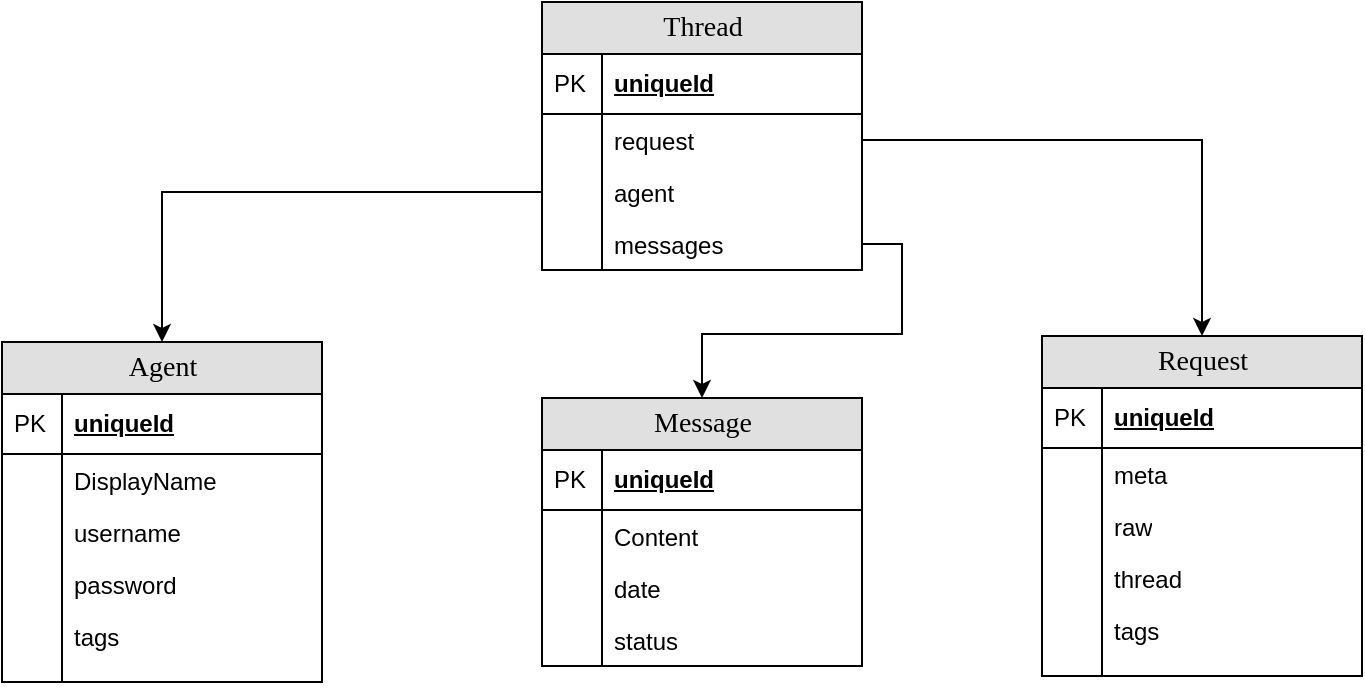 <mxfile version="10.8.0" type="device"><diagram id="aGSjp9qjE64nJGBjl-5-" name="V1"><mxGraphModel dx="1010" dy="555" grid="1" gridSize="10" guides="1" tooltips="1" connect="1" arrows="1" fold="1" page="1" pageScale="1" pageWidth="850" pageHeight="1100" math="0" shadow="0"><root><mxCell id="0"/><mxCell id="1" parent="0"/><mxCell id="qhen7jUOOMecRom3OE1L-1" value="Agent" style="swimlane;html=1;fontStyle=0;childLayout=stackLayout;horizontal=1;startSize=26;fillColor=#e0e0e0;horizontalStack=0;resizeParent=1;resizeLast=0;collapsible=1;marginBottom=0;swimlaneFillColor=#ffffff;align=center;rounded=0;shadow=0;comic=0;labelBackgroundColor=none;strokeColor=#000000;strokeWidth=1;fontFamily=Verdana;fontSize=14;fontColor=#000000;" vertex="1" parent="1"><mxGeometry x="90" y="187" width="160" height="170" as="geometry"/></mxCell><mxCell id="qhen7jUOOMecRom3OE1L-2" value="uniqueId" style="shape=partialRectangle;top=0;left=0;right=0;bottom=1;html=1;align=left;verticalAlign=middle;fillColor=none;spacingLeft=34;spacingRight=4;whiteSpace=wrap;overflow=hidden;rotatable=0;points=[[0,0.5],[1,0.5]];portConstraint=eastwest;dropTarget=0;fontStyle=5;" vertex="1" parent="qhen7jUOOMecRom3OE1L-1"><mxGeometry y="26" width="160" height="30" as="geometry"/></mxCell><mxCell id="qhen7jUOOMecRom3OE1L-3" value="PK" style="shape=partialRectangle;top=0;left=0;bottom=0;html=1;fillColor=none;align=left;verticalAlign=middle;spacingLeft=4;spacingRight=4;whiteSpace=wrap;overflow=hidden;rotatable=0;points=[];portConstraint=eastwest;part=1;" vertex="1" connectable="0" parent="qhen7jUOOMecRom3OE1L-2"><mxGeometry width="30" height="30" as="geometry"/></mxCell><mxCell id="qhen7jUOOMecRom3OE1L-4" value="DisplayName" style="shape=partialRectangle;top=0;left=0;right=0;bottom=0;html=1;align=left;verticalAlign=top;fillColor=none;spacingLeft=34;spacingRight=4;whiteSpace=wrap;overflow=hidden;rotatable=0;points=[[0,0.5],[1,0.5]];portConstraint=eastwest;dropTarget=0;" vertex="1" parent="qhen7jUOOMecRom3OE1L-1"><mxGeometry y="56" width="160" height="26" as="geometry"/></mxCell><mxCell id="qhen7jUOOMecRom3OE1L-5" value="" style="shape=partialRectangle;top=0;left=0;bottom=0;html=1;fillColor=none;align=left;verticalAlign=top;spacingLeft=4;spacingRight=4;whiteSpace=wrap;overflow=hidden;rotatable=0;points=[];portConstraint=eastwest;part=1;" vertex="1" connectable="0" parent="qhen7jUOOMecRom3OE1L-4"><mxGeometry width="30" height="26" as="geometry"/></mxCell><mxCell id="qhen7jUOOMecRom3OE1L-6" value="username" style="shape=partialRectangle;top=0;left=0;right=0;bottom=0;html=1;align=left;verticalAlign=top;fillColor=none;spacingLeft=34;spacingRight=4;whiteSpace=wrap;overflow=hidden;rotatable=0;points=[[0,0.5],[1,0.5]];portConstraint=eastwest;dropTarget=0;" vertex="1" parent="qhen7jUOOMecRom3OE1L-1"><mxGeometry y="82" width="160" height="26" as="geometry"/></mxCell><mxCell id="qhen7jUOOMecRom3OE1L-7" value="" style="shape=partialRectangle;top=0;left=0;bottom=0;html=1;fillColor=none;align=left;verticalAlign=top;spacingLeft=4;spacingRight=4;whiteSpace=wrap;overflow=hidden;rotatable=0;points=[];portConstraint=eastwest;part=1;" vertex="1" connectable="0" parent="qhen7jUOOMecRom3OE1L-6"><mxGeometry width="30" height="26" as="geometry"/></mxCell><mxCell id="qhen7jUOOMecRom3OE1L-8" value="password" style="shape=partialRectangle;top=0;left=0;right=0;bottom=0;html=1;align=left;verticalAlign=top;fillColor=none;spacingLeft=34;spacingRight=4;whiteSpace=wrap;overflow=hidden;rotatable=0;points=[[0,0.5],[1,0.5]];portConstraint=eastwest;dropTarget=0;" vertex="1" parent="qhen7jUOOMecRom3OE1L-1"><mxGeometry y="108" width="160" height="26" as="geometry"/></mxCell><mxCell id="qhen7jUOOMecRom3OE1L-9" value="" style="shape=partialRectangle;top=0;left=0;bottom=0;html=1;fillColor=none;align=left;verticalAlign=top;spacingLeft=4;spacingRight=4;whiteSpace=wrap;overflow=hidden;rotatable=0;points=[];portConstraint=eastwest;part=1;" vertex="1" connectable="0" parent="qhen7jUOOMecRom3OE1L-8"><mxGeometry width="30" height="26" as="geometry"/></mxCell><mxCell id="qhen7jUOOMecRom3OE1L-10" value="tags" style="shape=partialRectangle;top=0;left=0;right=0;bottom=0;html=1;align=left;verticalAlign=top;fillColor=none;spacingLeft=34;spacingRight=4;whiteSpace=wrap;overflow=hidden;rotatable=0;points=[[0,0.5],[1,0.5]];portConstraint=eastwest;dropTarget=0;" vertex="1" parent="qhen7jUOOMecRom3OE1L-1"><mxGeometry y="134" width="160" height="36" as="geometry"/></mxCell><mxCell id="qhen7jUOOMecRom3OE1L-11" value="" style="shape=partialRectangle;top=0;left=0;bottom=0;html=1;fillColor=none;align=left;verticalAlign=top;spacingLeft=4;spacingRight=4;whiteSpace=wrap;overflow=hidden;rotatable=0;points=[];portConstraint=eastwest;part=1;" vertex="1" connectable="0" parent="qhen7jUOOMecRom3OE1L-10"><mxGeometry width="30" height="36" as="geometry"/></mxCell><mxCell id="qhen7jUOOMecRom3OE1L-14" value="Request" style="swimlane;html=1;fontStyle=0;childLayout=stackLayout;horizontal=1;startSize=26;fillColor=#e0e0e0;horizontalStack=0;resizeParent=1;resizeLast=0;collapsible=1;marginBottom=0;swimlaneFillColor=#ffffff;align=center;rounded=0;shadow=0;comic=0;labelBackgroundColor=none;strokeColor=#000000;strokeWidth=1;fontFamily=Verdana;fontSize=14;fontColor=#000000;" vertex="1" parent="1"><mxGeometry x="610" y="184" width="160" height="170" as="geometry"/></mxCell><mxCell id="qhen7jUOOMecRom3OE1L-15" value="uniqueId" style="shape=partialRectangle;top=0;left=0;right=0;bottom=1;html=1;align=left;verticalAlign=middle;fillColor=none;spacingLeft=34;spacingRight=4;whiteSpace=wrap;overflow=hidden;rotatable=0;points=[[0,0.5],[1,0.5]];portConstraint=eastwest;dropTarget=0;fontStyle=5;" vertex="1" parent="qhen7jUOOMecRom3OE1L-14"><mxGeometry y="26" width="160" height="30" as="geometry"/></mxCell><mxCell id="qhen7jUOOMecRom3OE1L-16" value="PK" style="shape=partialRectangle;top=0;left=0;bottom=0;html=1;fillColor=none;align=left;verticalAlign=middle;spacingLeft=4;spacingRight=4;whiteSpace=wrap;overflow=hidden;rotatable=0;points=[];portConstraint=eastwest;part=1;" vertex="1" connectable="0" parent="qhen7jUOOMecRom3OE1L-15"><mxGeometry width="30" height="30" as="geometry"/></mxCell><mxCell id="qhen7jUOOMecRom3OE1L-17" value="meta" style="shape=partialRectangle;top=0;left=0;right=0;bottom=0;html=1;align=left;verticalAlign=top;fillColor=none;spacingLeft=34;spacingRight=4;whiteSpace=wrap;overflow=hidden;rotatable=0;points=[[0,0.5],[1,0.5]];portConstraint=eastwest;dropTarget=0;" vertex="1" parent="qhen7jUOOMecRom3OE1L-14"><mxGeometry y="56" width="160" height="26" as="geometry"/></mxCell><mxCell id="qhen7jUOOMecRom3OE1L-18" value="" style="shape=partialRectangle;top=0;left=0;bottom=0;html=1;fillColor=none;align=left;verticalAlign=top;spacingLeft=4;spacingRight=4;whiteSpace=wrap;overflow=hidden;rotatable=0;points=[];portConstraint=eastwest;part=1;" vertex="1" connectable="0" parent="qhen7jUOOMecRom3OE1L-17"><mxGeometry width="30" height="26" as="geometry"/></mxCell><mxCell id="qhen7jUOOMecRom3OE1L-19" value="raw" style="shape=partialRectangle;top=0;left=0;right=0;bottom=0;html=1;align=left;verticalAlign=top;fillColor=none;spacingLeft=34;spacingRight=4;whiteSpace=wrap;overflow=hidden;rotatable=0;points=[[0,0.5],[1,0.5]];portConstraint=eastwest;dropTarget=0;" vertex="1" parent="qhen7jUOOMecRom3OE1L-14"><mxGeometry y="82" width="160" height="26" as="geometry"/></mxCell><mxCell id="qhen7jUOOMecRom3OE1L-20" value="" style="shape=partialRectangle;top=0;left=0;bottom=0;html=1;fillColor=none;align=left;verticalAlign=top;spacingLeft=4;spacingRight=4;whiteSpace=wrap;overflow=hidden;rotatable=0;points=[];portConstraint=eastwest;part=1;" vertex="1" connectable="0" parent="qhen7jUOOMecRom3OE1L-19"><mxGeometry width="30" height="26" as="geometry"/></mxCell><mxCell id="qhen7jUOOMecRom3OE1L-21" value="thread" style="shape=partialRectangle;top=0;left=0;right=0;bottom=0;html=1;align=left;verticalAlign=top;fillColor=none;spacingLeft=34;spacingRight=4;whiteSpace=wrap;overflow=hidden;rotatable=0;points=[[0,0.5],[1,0.5]];portConstraint=eastwest;dropTarget=0;" vertex="1" parent="qhen7jUOOMecRom3OE1L-14"><mxGeometry y="108" width="160" height="26" as="geometry"/></mxCell><mxCell id="qhen7jUOOMecRom3OE1L-22" value="" style="shape=partialRectangle;top=0;left=0;bottom=0;html=1;fillColor=none;align=left;verticalAlign=top;spacingLeft=4;spacingRight=4;whiteSpace=wrap;overflow=hidden;rotatable=0;points=[];portConstraint=eastwest;part=1;" vertex="1" connectable="0" parent="qhen7jUOOMecRom3OE1L-21"><mxGeometry width="30" height="26" as="geometry"/></mxCell><mxCell id="qhen7jUOOMecRom3OE1L-23" value="tags" style="shape=partialRectangle;top=0;left=0;right=0;bottom=0;html=1;align=left;verticalAlign=top;fillColor=none;spacingLeft=34;spacingRight=4;whiteSpace=wrap;overflow=hidden;rotatable=0;points=[[0,0.5],[1,0.5]];portConstraint=eastwest;dropTarget=0;" vertex="1" parent="qhen7jUOOMecRom3OE1L-14"><mxGeometry y="134" width="160" height="36" as="geometry"/></mxCell><mxCell id="qhen7jUOOMecRom3OE1L-24" value="" style="shape=partialRectangle;top=0;left=0;bottom=0;html=1;fillColor=none;align=left;verticalAlign=top;spacingLeft=4;spacingRight=4;whiteSpace=wrap;overflow=hidden;rotatable=0;points=[];portConstraint=eastwest;part=1;" vertex="1" connectable="0" parent="qhen7jUOOMecRom3OE1L-23"><mxGeometry width="30" height="36" as="geometry"/></mxCell><mxCell id="qhen7jUOOMecRom3OE1L-25" value="Thread" style="swimlane;html=1;fontStyle=0;childLayout=stackLayout;horizontal=1;startSize=26;fillColor=#e0e0e0;horizontalStack=0;resizeParent=1;resizeLast=0;collapsible=1;marginBottom=0;swimlaneFillColor=#ffffff;align=center;rounded=0;shadow=0;comic=0;labelBackgroundColor=none;strokeColor=#000000;strokeWidth=1;fontFamily=Verdana;fontSize=14;fontColor=#000000;" vertex="1" parent="1"><mxGeometry x="360" y="17" width="160" height="134" as="geometry"/></mxCell><mxCell id="qhen7jUOOMecRom3OE1L-26" value="uniqueId" style="shape=partialRectangle;top=0;left=0;right=0;bottom=1;html=1;align=left;verticalAlign=middle;fillColor=none;spacingLeft=34;spacingRight=4;whiteSpace=wrap;overflow=hidden;rotatable=0;points=[[0,0.5],[1,0.5]];portConstraint=eastwest;dropTarget=0;fontStyle=5;" vertex="1" parent="qhen7jUOOMecRom3OE1L-25"><mxGeometry y="26" width="160" height="30" as="geometry"/></mxCell><mxCell id="qhen7jUOOMecRom3OE1L-27" value="PK" style="shape=partialRectangle;top=0;left=0;bottom=0;html=1;fillColor=none;align=left;verticalAlign=middle;spacingLeft=4;spacingRight=4;whiteSpace=wrap;overflow=hidden;rotatable=0;points=[];portConstraint=eastwest;part=1;" vertex="1" connectable="0" parent="qhen7jUOOMecRom3OE1L-26"><mxGeometry width="30" height="30" as="geometry"/></mxCell><mxCell id="qhen7jUOOMecRom3OE1L-28" value="request" style="shape=partialRectangle;top=0;left=0;right=0;bottom=0;html=1;align=left;verticalAlign=top;fillColor=none;spacingLeft=34;spacingRight=4;whiteSpace=wrap;overflow=hidden;rotatable=0;points=[[0,0.5],[1,0.5]];portConstraint=eastwest;dropTarget=0;" vertex="1" parent="qhen7jUOOMecRom3OE1L-25"><mxGeometry y="56" width="160" height="26" as="geometry"/></mxCell><mxCell id="qhen7jUOOMecRom3OE1L-29" value="" style="shape=partialRectangle;top=0;left=0;bottom=0;html=1;fillColor=none;align=left;verticalAlign=top;spacingLeft=4;spacingRight=4;whiteSpace=wrap;overflow=hidden;rotatable=0;points=[];portConstraint=eastwest;part=1;" vertex="1" connectable="0" parent="qhen7jUOOMecRom3OE1L-28"><mxGeometry width="30" height="26" as="geometry"/></mxCell><mxCell id="qhen7jUOOMecRom3OE1L-30" value="agent" style="shape=partialRectangle;top=0;left=0;right=0;bottom=0;html=1;align=left;verticalAlign=top;fillColor=none;spacingLeft=34;spacingRight=4;whiteSpace=wrap;overflow=hidden;rotatable=0;points=[[0,0.5],[1,0.5]];portConstraint=eastwest;dropTarget=0;" vertex="1" parent="qhen7jUOOMecRom3OE1L-25"><mxGeometry y="82" width="160" height="26" as="geometry"/></mxCell><mxCell id="qhen7jUOOMecRom3OE1L-31" value="" style="shape=partialRectangle;top=0;left=0;bottom=0;html=1;fillColor=none;align=left;verticalAlign=top;spacingLeft=4;spacingRight=4;whiteSpace=wrap;overflow=hidden;rotatable=0;points=[];portConstraint=eastwest;part=1;" vertex="1" connectable="0" parent="qhen7jUOOMecRom3OE1L-30"><mxGeometry width="30" height="26" as="geometry"/></mxCell><mxCell id="qhen7jUOOMecRom3OE1L-32" value="messages" style="shape=partialRectangle;top=0;left=0;right=0;bottom=0;html=1;align=left;verticalAlign=top;fillColor=none;spacingLeft=34;spacingRight=4;whiteSpace=wrap;overflow=hidden;rotatable=0;points=[[0,0.5],[1,0.5]];portConstraint=eastwest;dropTarget=0;" vertex="1" parent="qhen7jUOOMecRom3OE1L-25"><mxGeometry y="108" width="160" height="26" as="geometry"/></mxCell><mxCell id="qhen7jUOOMecRom3OE1L-33" value="" style="shape=partialRectangle;top=0;left=0;bottom=0;html=1;fillColor=none;align=left;verticalAlign=top;spacingLeft=4;spacingRight=4;whiteSpace=wrap;overflow=hidden;rotatable=0;points=[];portConstraint=eastwest;part=1;" vertex="1" connectable="0" parent="qhen7jUOOMecRom3OE1L-32"><mxGeometry width="30" height="26" as="geometry"/></mxCell><mxCell id="qhen7jUOOMecRom3OE1L-54" style="edgeStyle=orthogonalEdgeStyle;rounded=0;orthogonalLoop=1;jettySize=auto;html=1;exitX=0;exitY=0.5;exitDx=0;exitDy=0;entryX=0.5;entryY=0;entryDx=0;entryDy=0;" edge="1" parent="1" source="qhen7jUOOMecRom3OE1L-30" target="qhen7jUOOMecRom3OE1L-1"><mxGeometry relative="1" as="geometry"/></mxCell><mxCell id="qhen7jUOOMecRom3OE1L-55" style="edgeStyle=orthogonalEdgeStyle;rounded=0;orthogonalLoop=1;jettySize=auto;html=1;exitX=1;exitY=0.5;exitDx=0;exitDy=0;entryX=0.5;entryY=0;entryDx=0;entryDy=0;" edge="1" parent="1" source="qhen7jUOOMecRom3OE1L-28" target="qhen7jUOOMecRom3OE1L-14"><mxGeometry relative="1" as="geometry"/></mxCell><mxCell id="qhen7jUOOMecRom3OE1L-56" value="Message" style="swimlane;html=1;fontStyle=0;childLayout=stackLayout;horizontal=1;startSize=26;fillColor=#e0e0e0;horizontalStack=0;resizeParent=1;resizeLast=0;collapsible=1;marginBottom=0;swimlaneFillColor=#ffffff;align=center;rounded=0;shadow=0;comic=0;labelBackgroundColor=none;strokeColor=#000000;strokeWidth=1;fontFamily=Verdana;fontSize=14;fontColor=#000000;" vertex="1" parent="1"><mxGeometry x="360" y="215" width="160" height="134" as="geometry"/></mxCell><mxCell id="qhen7jUOOMecRom3OE1L-57" value="uniqueId" style="shape=partialRectangle;top=0;left=0;right=0;bottom=1;html=1;align=left;verticalAlign=middle;fillColor=none;spacingLeft=34;spacingRight=4;whiteSpace=wrap;overflow=hidden;rotatable=0;points=[[0,0.5],[1,0.5]];portConstraint=eastwest;dropTarget=0;fontStyle=5;" vertex="1" parent="qhen7jUOOMecRom3OE1L-56"><mxGeometry y="26" width="160" height="30" as="geometry"/></mxCell><mxCell id="qhen7jUOOMecRom3OE1L-58" value="PK" style="shape=partialRectangle;top=0;left=0;bottom=0;html=1;fillColor=none;align=left;verticalAlign=middle;spacingLeft=4;spacingRight=4;whiteSpace=wrap;overflow=hidden;rotatable=0;points=[];portConstraint=eastwest;part=1;" vertex="1" connectable="0" parent="qhen7jUOOMecRom3OE1L-57"><mxGeometry width="30" height="30" as="geometry"/></mxCell><mxCell id="qhen7jUOOMecRom3OE1L-59" value="Content" style="shape=partialRectangle;top=0;left=0;right=0;bottom=0;html=1;align=left;verticalAlign=top;fillColor=none;spacingLeft=34;spacingRight=4;whiteSpace=wrap;overflow=hidden;rotatable=0;points=[[0,0.5],[1,0.5]];portConstraint=eastwest;dropTarget=0;" vertex="1" parent="qhen7jUOOMecRom3OE1L-56"><mxGeometry y="56" width="160" height="26" as="geometry"/></mxCell><mxCell id="qhen7jUOOMecRom3OE1L-60" value="" style="shape=partialRectangle;top=0;left=0;bottom=0;html=1;fillColor=none;align=left;verticalAlign=top;spacingLeft=4;spacingRight=4;whiteSpace=wrap;overflow=hidden;rotatable=0;points=[];portConstraint=eastwest;part=1;" vertex="1" connectable="0" parent="qhen7jUOOMecRom3OE1L-59"><mxGeometry width="30" height="26" as="geometry"/></mxCell><mxCell id="qhen7jUOOMecRom3OE1L-61" value="date" style="shape=partialRectangle;top=0;left=0;right=0;bottom=0;html=1;align=left;verticalAlign=top;fillColor=none;spacingLeft=34;spacingRight=4;whiteSpace=wrap;overflow=hidden;rotatable=0;points=[[0,0.5],[1,0.5]];portConstraint=eastwest;dropTarget=0;" vertex="1" parent="qhen7jUOOMecRom3OE1L-56"><mxGeometry y="82" width="160" height="26" as="geometry"/></mxCell><mxCell id="qhen7jUOOMecRom3OE1L-62" value="" style="shape=partialRectangle;top=0;left=0;bottom=0;html=1;fillColor=none;align=left;verticalAlign=top;spacingLeft=4;spacingRight=4;whiteSpace=wrap;overflow=hidden;rotatable=0;points=[];portConstraint=eastwest;part=1;" vertex="1" connectable="0" parent="qhen7jUOOMecRom3OE1L-61"><mxGeometry width="30" height="26" as="geometry"/></mxCell><mxCell id="qhen7jUOOMecRom3OE1L-63" value="status" style="shape=partialRectangle;top=0;left=0;right=0;bottom=0;html=1;align=left;verticalAlign=top;fillColor=none;spacingLeft=34;spacingRight=4;whiteSpace=wrap;overflow=hidden;rotatable=0;points=[[0,0.5],[1,0.5]];portConstraint=eastwest;dropTarget=0;" vertex="1" parent="qhen7jUOOMecRom3OE1L-56"><mxGeometry y="108" width="160" height="26" as="geometry"/></mxCell><mxCell id="qhen7jUOOMecRom3OE1L-64" value="" style="shape=partialRectangle;top=0;left=0;bottom=0;html=1;fillColor=none;align=left;verticalAlign=top;spacingLeft=4;spacingRight=4;whiteSpace=wrap;overflow=hidden;rotatable=0;points=[];portConstraint=eastwest;part=1;" vertex="1" connectable="0" parent="qhen7jUOOMecRom3OE1L-63"><mxGeometry width="30" height="26" as="geometry"/></mxCell><mxCell id="qhen7jUOOMecRom3OE1L-65" style="edgeStyle=orthogonalEdgeStyle;rounded=0;orthogonalLoop=1;jettySize=auto;html=1;exitX=1;exitY=0.5;exitDx=0;exitDy=0;entryX=0.5;entryY=0;entryDx=0;entryDy=0;" edge="1" parent="1" source="qhen7jUOOMecRom3OE1L-32" target="qhen7jUOOMecRom3OE1L-56"><mxGeometry relative="1" as="geometry"/></mxCell></root></mxGraphModel></diagram></mxfile>